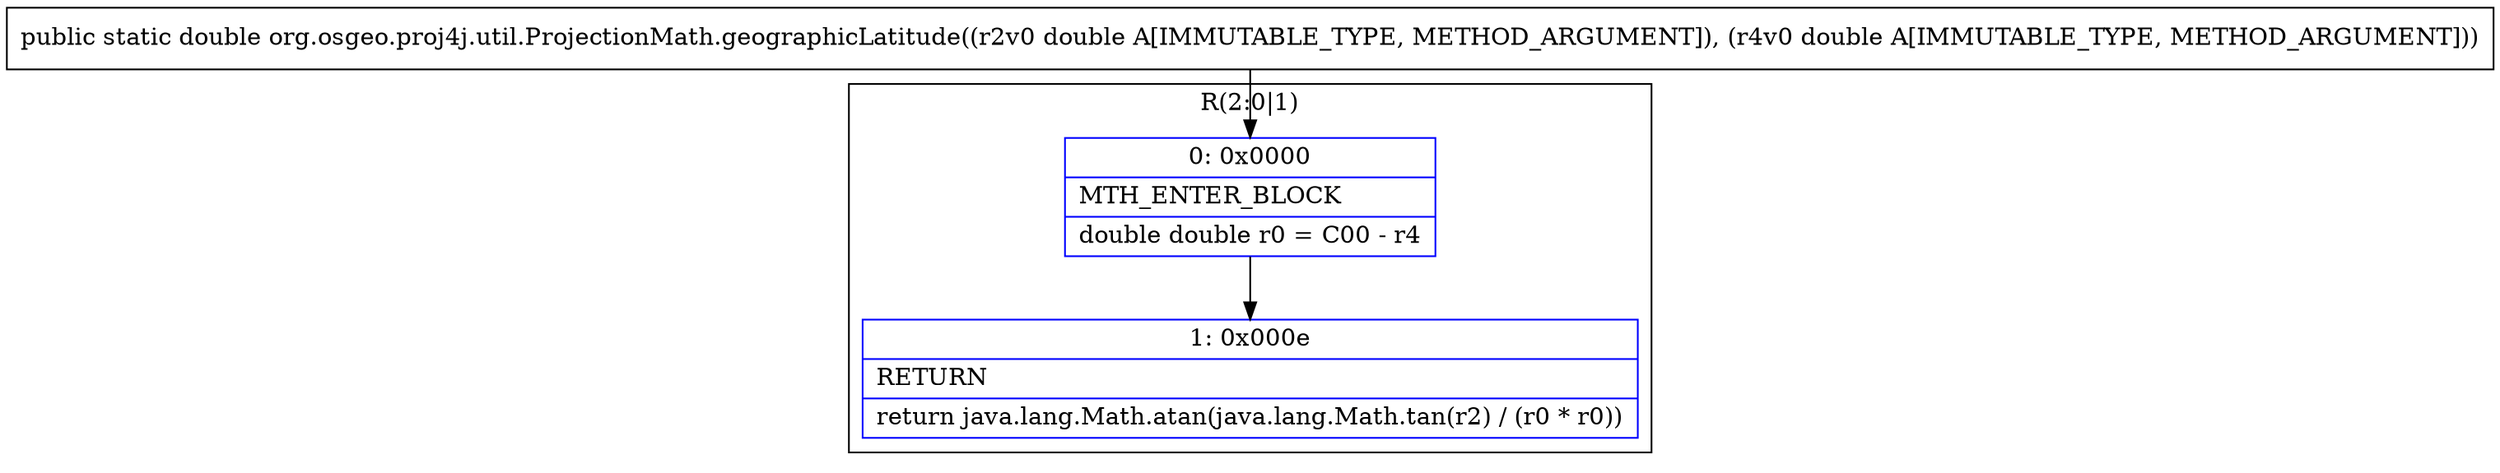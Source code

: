 digraph "CFG fororg.osgeo.proj4j.util.ProjectionMath.geographicLatitude(DD)D" {
subgraph cluster_Region_499783213 {
label = "R(2:0|1)";
node [shape=record,color=blue];
Node_0 [shape=record,label="{0\:\ 0x0000|MTH_ENTER_BLOCK\l|double double r0 = C00 \- r4\l}"];
Node_1 [shape=record,label="{1\:\ 0x000e|RETURN\l|return java.lang.Math.atan(java.lang.Math.tan(r2) \/ (r0 * r0))\l}"];
}
MethodNode[shape=record,label="{public static double org.osgeo.proj4j.util.ProjectionMath.geographicLatitude((r2v0 double A[IMMUTABLE_TYPE, METHOD_ARGUMENT]), (r4v0 double A[IMMUTABLE_TYPE, METHOD_ARGUMENT])) }"];
MethodNode -> Node_0;
Node_0 -> Node_1;
}

